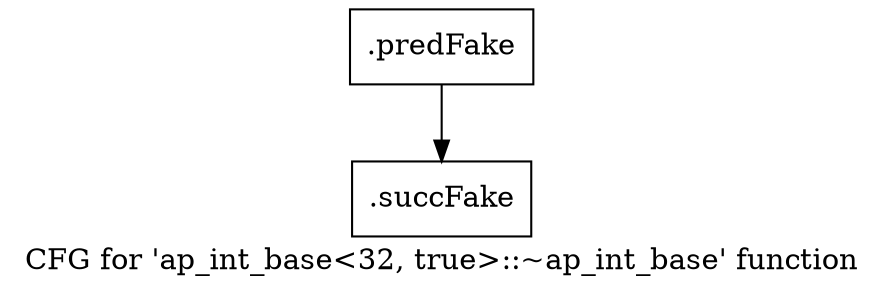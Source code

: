 digraph "CFG for 'ap_int_base\<32, true\>::~ap_int_base' function" {
	label="CFG for 'ap_int_base\<32, true\>::~ap_int_base' function";

	Node0x471db80 [shape=record,filename="",linenumber="",label="{.predFake}"];
	Node0x471db80 -> Node0x483d240[ callList="" memoryops="" filename="/media/miguel/NewVolume/Linux/Xilinx/Vitis_HLS/2020.2/include/ap_int_base.h" execusionnum="0"];
	Node0x483d240 [shape=record,filename="/media/miguel/NewVolume/Linux/Xilinx/Vitis_HLS/2020.2/include/ap_int_base.h",linenumber="148",label="{.succFake}"];
}
